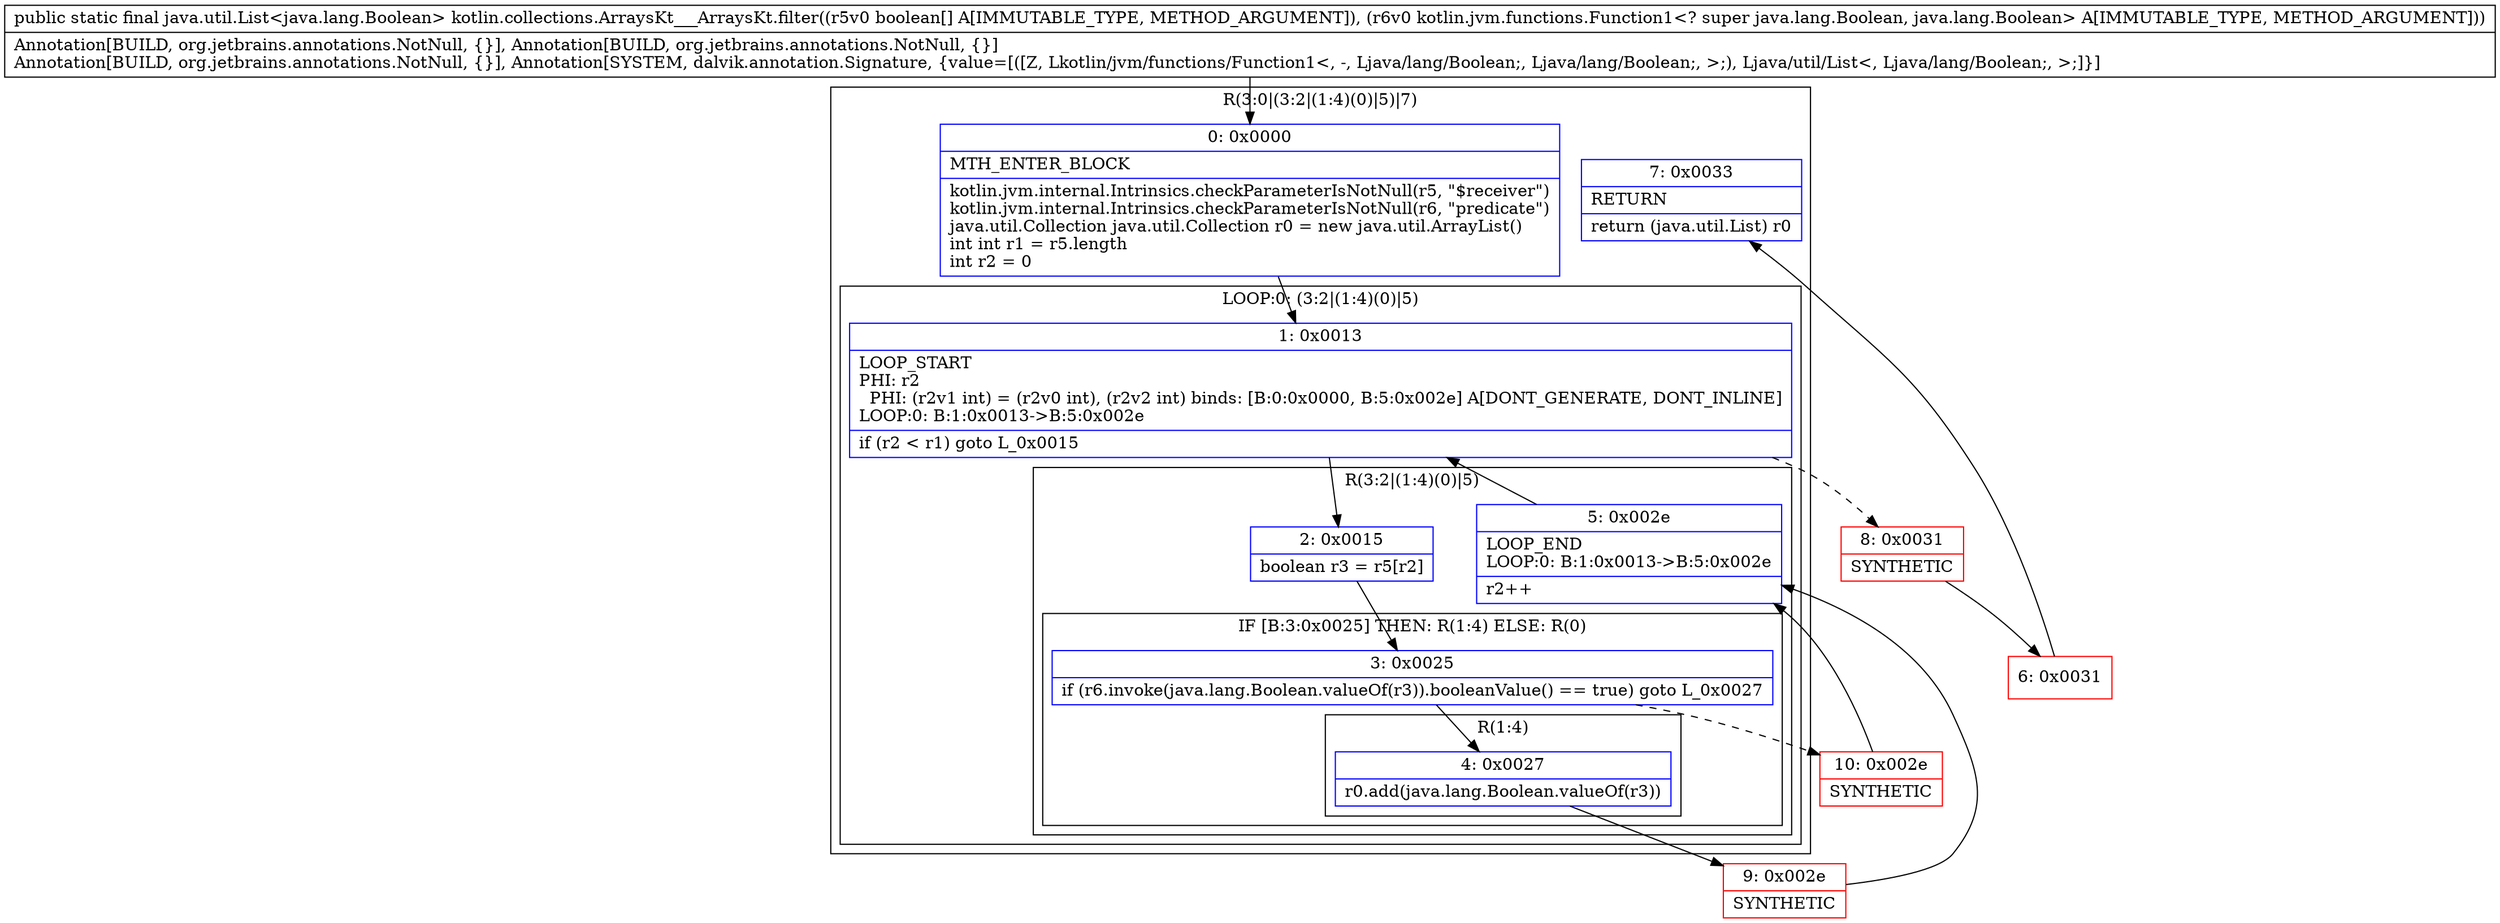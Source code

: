 digraph "CFG forkotlin.collections.ArraysKt___ArraysKt.filter([ZLkotlin\/jvm\/functions\/Function1;)Ljava\/util\/List;" {
subgraph cluster_Region_289590087 {
label = "R(3:0|(3:2|(1:4)(0)|5)|7)";
node [shape=record,color=blue];
Node_0 [shape=record,label="{0\:\ 0x0000|MTH_ENTER_BLOCK\l|kotlin.jvm.internal.Intrinsics.checkParameterIsNotNull(r5, \"$receiver\")\lkotlin.jvm.internal.Intrinsics.checkParameterIsNotNull(r6, \"predicate\")\ljava.util.Collection java.util.Collection r0 = new java.util.ArrayList()\lint int r1 = r5.length\lint r2 = 0\l}"];
subgraph cluster_LoopRegion_1086973983 {
label = "LOOP:0: (3:2|(1:4)(0)|5)";
node [shape=record,color=blue];
Node_1 [shape=record,label="{1\:\ 0x0013|LOOP_START\lPHI: r2 \l  PHI: (r2v1 int) = (r2v0 int), (r2v2 int) binds: [B:0:0x0000, B:5:0x002e] A[DONT_GENERATE, DONT_INLINE]\lLOOP:0: B:1:0x0013\-\>B:5:0x002e\l|if (r2 \< r1) goto L_0x0015\l}"];
subgraph cluster_Region_387231826 {
label = "R(3:2|(1:4)(0)|5)";
node [shape=record,color=blue];
Node_2 [shape=record,label="{2\:\ 0x0015|boolean r3 = r5[r2]\l}"];
subgraph cluster_IfRegion_330002339 {
label = "IF [B:3:0x0025] THEN: R(1:4) ELSE: R(0)";
node [shape=record,color=blue];
Node_3 [shape=record,label="{3\:\ 0x0025|if (r6.invoke(java.lang.Boolean.valueOf(r3)).booleanValue() == true) goto L_0x0027\l}"];
subgraph cluster_Region_1481312351 {
label = "R(1:4)";
node [shape=record,color=blue];
Node_4 [shape=record,label="{4\:\ 0x0027|r0.add(java.lang.Boolean.valueOf(r3))\l}"];
}
subgraph cluster_Region_1392396202 {
label = "R(0)";
node [shape=record,color=blue];
}
}
Node_5 [shape=record,label="{5\:\ 0x002e|LOOP_END\lLOOP:0: B:1:0x0013\-\>B:5:0x002e\l|r2++\l}"];
}
}
Node_7 [shape=record,label="{7\:\ 0x0033|RETURN\l|return (java.util.List) r0\l}"];
}
Node_6 [shape=record,color=red,label="{6\:\ 0x0031}"];
Node_8 [shape=record,color=red,label="{8\:\ 0x0031|SYNTHETIC\l}"];
Node_9 [shape=record,color=red,label="{9\:\ 0x002e|SYNTHETIC\l}"];
Node_10 [shape=record,color=red,label="{10\:\ 0x002e|SYNTHETIC\l}"];
MethodNode[shape=record,label="{public static final java.util.List\<java.lang.Boolean\> kotlin.collections.ArraysKt___ArraysKt.filter((r5v0 boolean[] A[IMMUTABLE_TYPE, METHOD_ARGUMENT]), (r6v0 kotlin.jvm.functions.Function1\<? super java.lang.Boolean, java.lang.Boolean\> A[IMMUTABLE_TYPE, METHOD_ARGUMENT]))  | Annotation[BUILD, org.jetbrains.annotations.NotNull, \{\}], Annotation[BUILD, org.jetbrains.annotations.NotNull, \{\}]\lAnnotation[BUILD, org.jetbrains.annotations.NotNull, \{\}], Annotation[SYSTEM, dalvik.annotation.Signature, \{value=[([Z, Lkotlin\/jvm\/functions\/Function1\<, \-, Ljava\/lang\/Boolean;, Ljava\/lang\/Boolean;, \>;), Ljava\/util\/List\<, Ljava\/lang\/Boolean;, \>;]\}]\l}"];
MethodNode -> Node_0;
Node_0 -> Node_1;
Node_1 -> Node_2;
Node_1 -> Node_8[style=dashed];
Node_2 -> Node_3;
Node_3 -> Node_4;
Node_3 -> Node_10[style=dashed];
Node_4 -> Node_9;
Node_5 -> Node_1;
Node_6 -> Node_7;
Node_8 -> Node_6;
Node_9 -> Node_5;
Node_10 -> Node_5;
}

